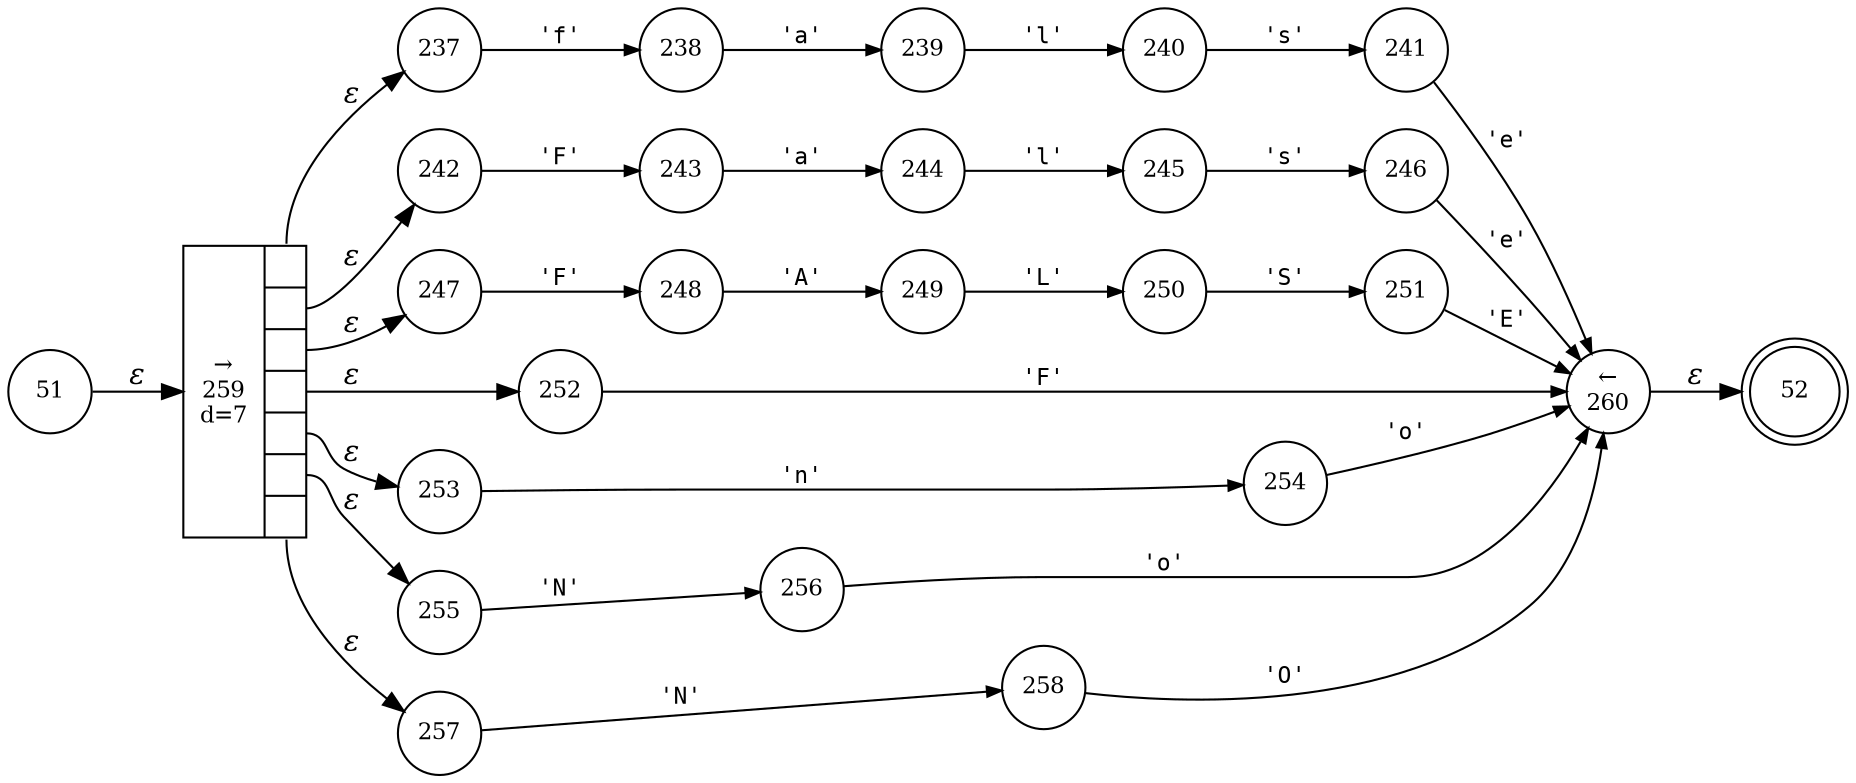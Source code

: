 digraph ATN {
rankdir=LR;
s52[fontsize=11, label="52", shape=doublecircle, fixedsize=true, width=.6];
s256[fontsize=11,label="256", shape=circle, fixedsize=true, width=.55, peripheries=1];
s257[fontsize=11,label="257", shape=circle, fixedsize=true, width=.55, peripheries=1];
s258[fontsize=11,label="258", shape=circle, fixedsize=true, width=.55, peripheries=1];
s259[fontsize=11,label="{&rarr;\n259\nd=7|{<p0>|<p1>|<p2>|<p3>|<p4>|<p5>|<p6>}}", shape=record, fixedsize=false, peripheries=1];
s260[fontsize=11,label="&larr;\n260", shape=circle, fixedsize=true, width=.55, peripheries=1];
s237[fontsize=11,label="237", shape=circle, fixedsize=true, width=.55, peripheries=1];
s238[fontsize=11,label="238", shape=circle, fixedsize=true, width=.55, peripheries=1];
s239[fontsize=11,label="239", shape=circle, fixedsize=true, width=.55, peripheries=1];
s240[fontsize=11,label="240", shape=circle, fixedsize=true, width=.55, peripheries=1];
s241[fontsize=11,label="241", shape=circle, fixedsize=true, width=.55, peripheries=1];
s242[fontsize=11,label="242", shape=circle, fixedsize=true, width=.55, peripheries=1];
s51[fontsize=11,label="51", shape=circle, fixedsize=true, width=.55, peripheries=1];
s243[fontsize=11,label="243", shape=circle, fixedsize=true, width=.55, peripheries=1];
s244[fontsize=11,label="244", shape=circle, fixedsize=true, width=.55, peripheries=1];
s245[fontsize=11,label="245", shape=circle, fixedsize=true, width=.55, peripheries=1];
s246[fontsize=11,label="246", shape=circle, fixedsize=true, width=.55, peripheries=1];
s247[fontsize=11,label="247", shape=circle, fixedsize=true, width=.55, peripheries=1];
s248[fontsize=11,label="248", shape=circle, fixedsize=true, width=.55, peripheries=1];
s249[fontsize=11,label="249", shape=circle, fixedsize=true, width=.55, peripheries=1];
s250[fontsize=11,label="250", shape=circle, fixedsize=true, width=.55, peripheries=1];
s251[fontsize=11,label="251", shape=circle, fixedsize=true, width=.55, peripheries=1];
s252[fontsize=11,label="252", shape=circle, fixedsize=true, width=.55, peripheries=1];
s253[fontsize=11,label="253", shape=circle, fixedsize=true, width=.55, peripheries=1];
s254[fontsize=11,label="254", shape=circle, fixedsize=true, width=.55, peripheries=1];
s255[fontsize=11,label="255", shape=circle, fixedsize=true, width=.55, peripheries=1];
s51 -> s259 [fontname="Times-Italic", label="&epsilon;"];
s259:p0 -> s237 [fontname="Times-Italic", label="&epsilon;"];
s259:p1 -> s242 [fontname="Times-Italic", label="&epsilon;"];
s259:p2 -> s247 [fontname="Times-Italic", label="&epsilon;"];
s259:p3 -> s252 [fontname="Times-Italic", label="&epsilon;"];
s259:p4 -> s253 [fontname="Times-Italic", label="&epsilon;"];
s259:p5 -> s255 [fontname="Times-Italic", label="&epsilon;"];
s259:p6 -> s257 [fontname="Times-Italic", label="&epsilon;"];
s237 -> s238 [fontsize=11, fontname="Courier", arrowsize=.7, label = "'f'", arrowhead = normal];
s242 -> s243 [fontsize=11, fontname="Courier", arrowsize=.7, label = "'F'", arrowhead = normal];
s247 -> s248 [fontsize=11, fontname="Courier", arrowsize=.7, label = "'F'", arrowhead = normal];
s252 -> s260 [fontsize=11, fontname="Courier", arrowsize=.7, label = "'F'", arrowhead = normal];
s253 -> s254 [fontsize=11, fontname="Courier", arrowsize=.7, label = "'n'", arrowhead = normal];
s255 -> s256 [fontsize=11, fontname="Courier", arrowsize=.7, label = "'N'", arrowhead = normal];
s257 -> s258 [fontsize=11, fontname="Courier", arrowsize=.7, label = "'N'", arrowhead = normal];
s238 -> s239 [fontsize=11, fontname="Courier", arrowsize=.7, label = "'a'", arrowhead = normal];
s243 -> s244 [fontsize=11, fontname="Courier", arrowsize=.7, label = "'a'", arrowhead = normal];
s248 -> s249 [fontsize=11, fontname="Courier", arrowsize=.7, label = "'A'", arrowhead = normal];
s260 -> s52 [fontname="Times-Italic", label="&epsilon;"];
s254 -> s260 [fontsize=11, fontname="Courier", arrowsize=.7, label = "'o'", arrowhead = normal];
s256 -> s260 [fontsize=11, fontname="Courier", arrowsize=.7, label = "'o'", arrowhead = normal];
s258 -> s260 [fontsize=11, fontname="Courier", arrowsize=.7, label = "'O'", arrowhead = normal];
s239 -> s240 [fontsize=11, fontname="Courier", arrowsize=.7, label = "'l'", arrowhead = normal];
s244 -> s245 [fontsize=11, fontname="Courier", arrowsize=.7, label = "'l'", arrowhead = normal];
s249 -> s250 [fontsize=11, fontname="Courier", arrowsize=.7, label = "'L'", arrowhead = normal];
s240 -> s241 [fontsize=11, fontname="Courier", arrowsize=.7, label = "'s'", arrowhead = normal];
s245 -> s246 [fontsize=11, fontname="Courier", arrowsize=.7, label = "'s'", arrowhead = normal];
s250 -> s251 [fontsize=11, fontname="Courier", arrowsize=.7, label = "'S'", arrowhead = normal];
s241 -> s260 [fontsize=11, fontname="Courier", arrowsize=.7, label = "'e'", arrowhead = normal];
s246 -> s260 [fontsize=11, fontname="Courier", arrowsize=.7, label = "'e'", arrowhead = normal];
s251 -> s260 [fontsize=11, fontname="Courier", arrowsize=.7, label = "'E'", arrowhead = normal];
}